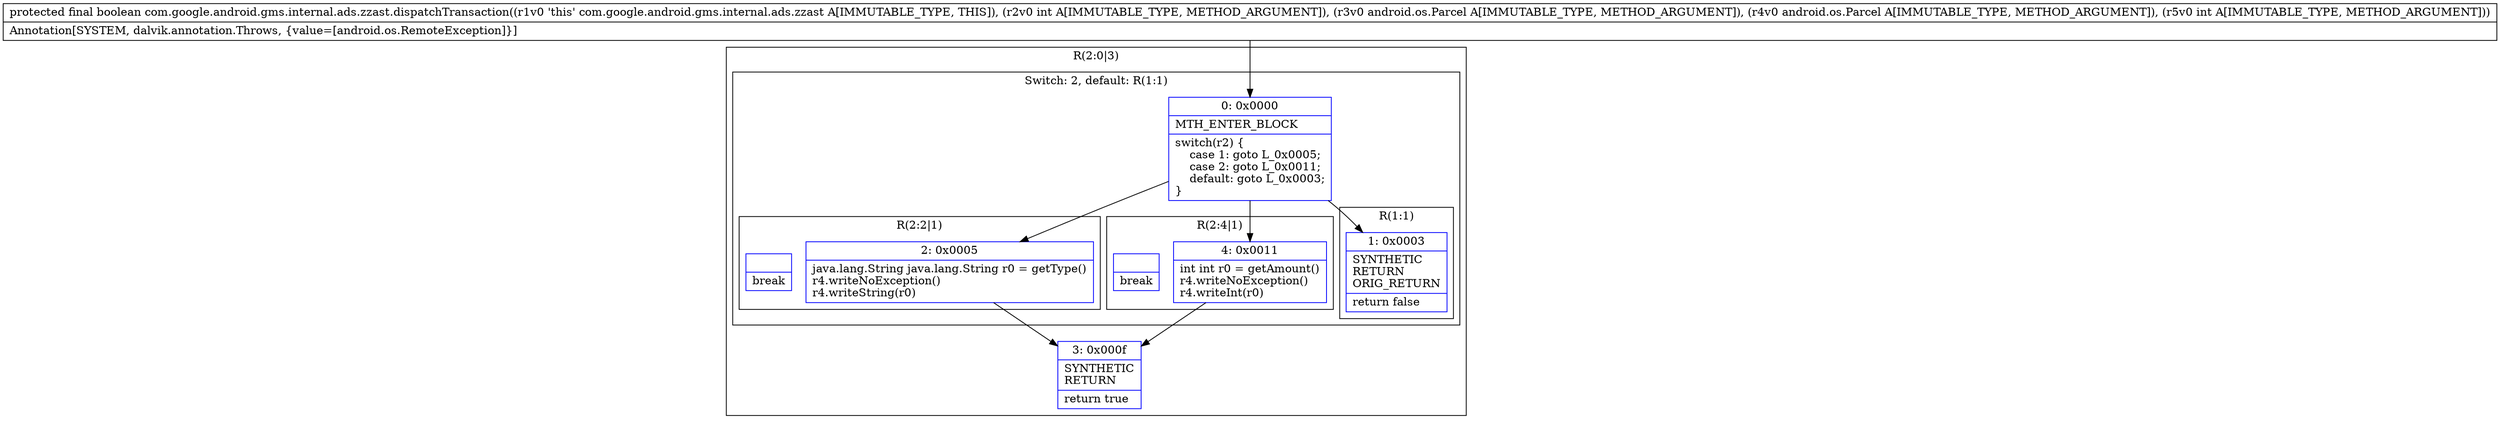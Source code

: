 digraph "CFG forcom.google.android.gms.internal.ads.zzast.dispatchTransaction(ILandroid\/os\/Parcel;Landroid\/os\/Parcel;I)Z" {
subgraph cluster_Region_1428507581 {
label = "R(2:0|3)";
node [shape=record,color=blue];
subgraph cluster_SwitchRegion_110091157 {
label = "Switch: 2, default: R(1:1)";
node [shape=record,color=blue];
Node_0 [shape=record,label="{0\:\ 0x0000|MTH_ENTER_BLOCK\l|switch(r2) \{\l    case 1: goto L_0x0005;\l    case 2: goto L_0x0011;\l    default: goto L_0x0003;\l\}\l}"];
subgraph cluster_Region_1355751821 {
label = "R(2:2|1)";
node [shape=record,color=blue];
Node_2 [shape=record,label="{2\:\ 0x0005|java.lang.String java.lang.String r0 = getType()\lr4.writeNoException()\lr4.writeString(r0)\l}"];
Node_InsnContainer_803557760 [shape=record,label="{|break\l}"];
}
subgraph cluster_Region_1126304639 {
label = "R(2:4|1)";
node [shape=record,color=blue];
Node_4 [shape=record,label="{4\:\ 0x0011|int int r0 = getAmount()\lr4.writeNoException()\lr4.writeInt(r0)\l}"];
Node_InsnContainer_716722305 [shape=record,label="{|break\l}"];
}
subgraph cluster_Region_1430232776 {
label = "R(1:1)";
node [shape=record,color=blue];
Node_1 [shape=record,label="{1\:\ 0x0003|SYNTHETIC\lRETURN\lORIG_RETURN\l|return false\l}"];
}
}
Node_3 [shape=record,label="{3\:\ 0x000f|SYNTHETIC\lRETURN\l|return true\l}"];
}
MethodNode[shape=record,label="{protected final boolean com.google.android.gms.internal.ads.zzast.dispatchTransaction((r1v0 'this' com.google.android.gms.internal.ads.zzast A[IMMUTABLE_TYPE, THIS]), (r2v0 int A[IMMUTABLE_TYPE, METHOD_ARGUMENT]), (r3v0 android.os.Parcel A[IMMUTABLE_TYPE, METHOD_ARGUMENT]), (r4v0 android.os.Parcel A[IMMUTABLE_TYPE, METHOD_ARGUMENT]), (r5v0 int A[IMMUTABLE_TYPE, METHOD_ARGUMENT]))  | Annotation[SYSTEM, dalvik.annotation.Throws, \{value=[android.os.RemoteException]\}]\l}"];
MethodNode -> Node_0;
Node_0 -> Node_1;
Node_0 -> Node_2;
Node_0 -> Node_4;
Node_2 -> Node_3;
Node_4 -> Node_3;
}

